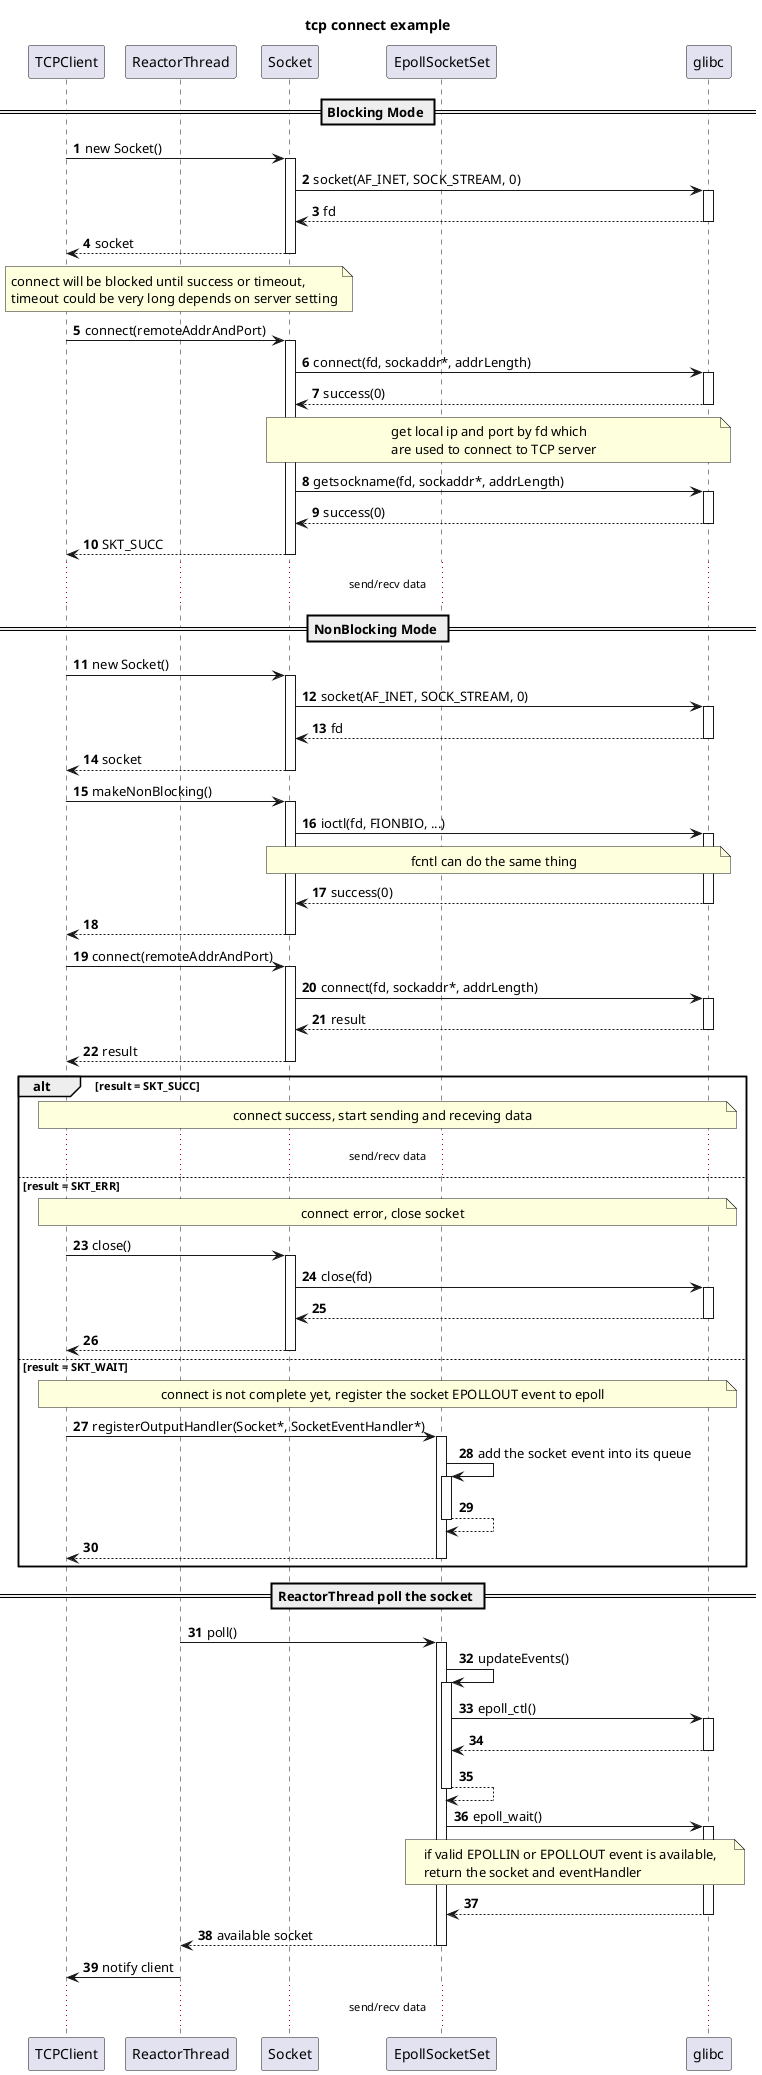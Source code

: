 @startuml
autonumber
title tcp connect example

participant "TCPClient" as client
participant "ReactorThread" as reactorthread
participant "Socket" as socket
participant "EpollSocketSet" as epoll
participant "glibc" as lib

== Blocking Mode ==

client -> socket ++: new Socket()
    socket -> lib ++: socket(AF_INET, SOCK_STREAM, 0)
    return fd
return socket

note over client, socket
    connect will be blocked until success or timeout,
    timeout could be very long depends on server setting
end note
client -> socket ++: connect(remoteAddrAndPort)
    socket -> lib ++: connect(fd, sockaddr*, addrLength)
    return success(0)

    note over socket,lib
        get local ip and port by fd which
        are used to connect to TCP server
    end note

    socket -> lib ++: getsockname(fd, sockaddr*, addrLength)
    return success(0)
return SKT_SUCC

... send/recv data ...

== NonBlocking Mode ==

client -> socket ++: new Socket()
    socket -> lib ++: socket(AF_INET, SOCK_STREAM, 0)
    return fd
return socket

client -> socket ++: makeNonBlocking()
    socket -> lib ++: ioctl(fd, FIONBIO, ...)
    note over socket,lib
        fcntl can do the same thing
    end note
    return success(0)
return

client -> socket ++: connect(remoteAddrAndPort)
    socket -> lib ++: connect(fd, sockaddr*, addrLength)
    return result
return result

alt result = SKT_SUCC
    note over client, lib
        connect success, start sending and receving data
    end note
    ... send/recv data ...
else result = SKT_ERR
    note over client, lib
        connect error, close socket
    end note    
    client -> socket ++: close()
        socket->lib ++: close(fd)
        return
    return
else result = SKT_WAIT
    note over client, lib
        connect is not complete yet, register the socket EPOLLOUT event to epoll
    end note 

    client -> epoll ++: registerOutputHandler(Socket*, SocketEventHandler*)
        epoll -> epoll ++: add the socket event into its queue
        return
    return
end

== ReactorThread poll the socket ==
reactorthread -> epoll ++: poll()
    epoll -> epoll ++: updateEvents()
        epoll -> lib ++: epoll_ctl()
        return
    return

    epoll -> lib ++: epoll_wait()
        note over epoll, lib
            if valid EPOLLIN or EPOLLOUT event is available,
            return the socket and eventHandler
        end note
    return
return available socket

reactorthread -> client: notify client

... send/recv data ...

@enduml